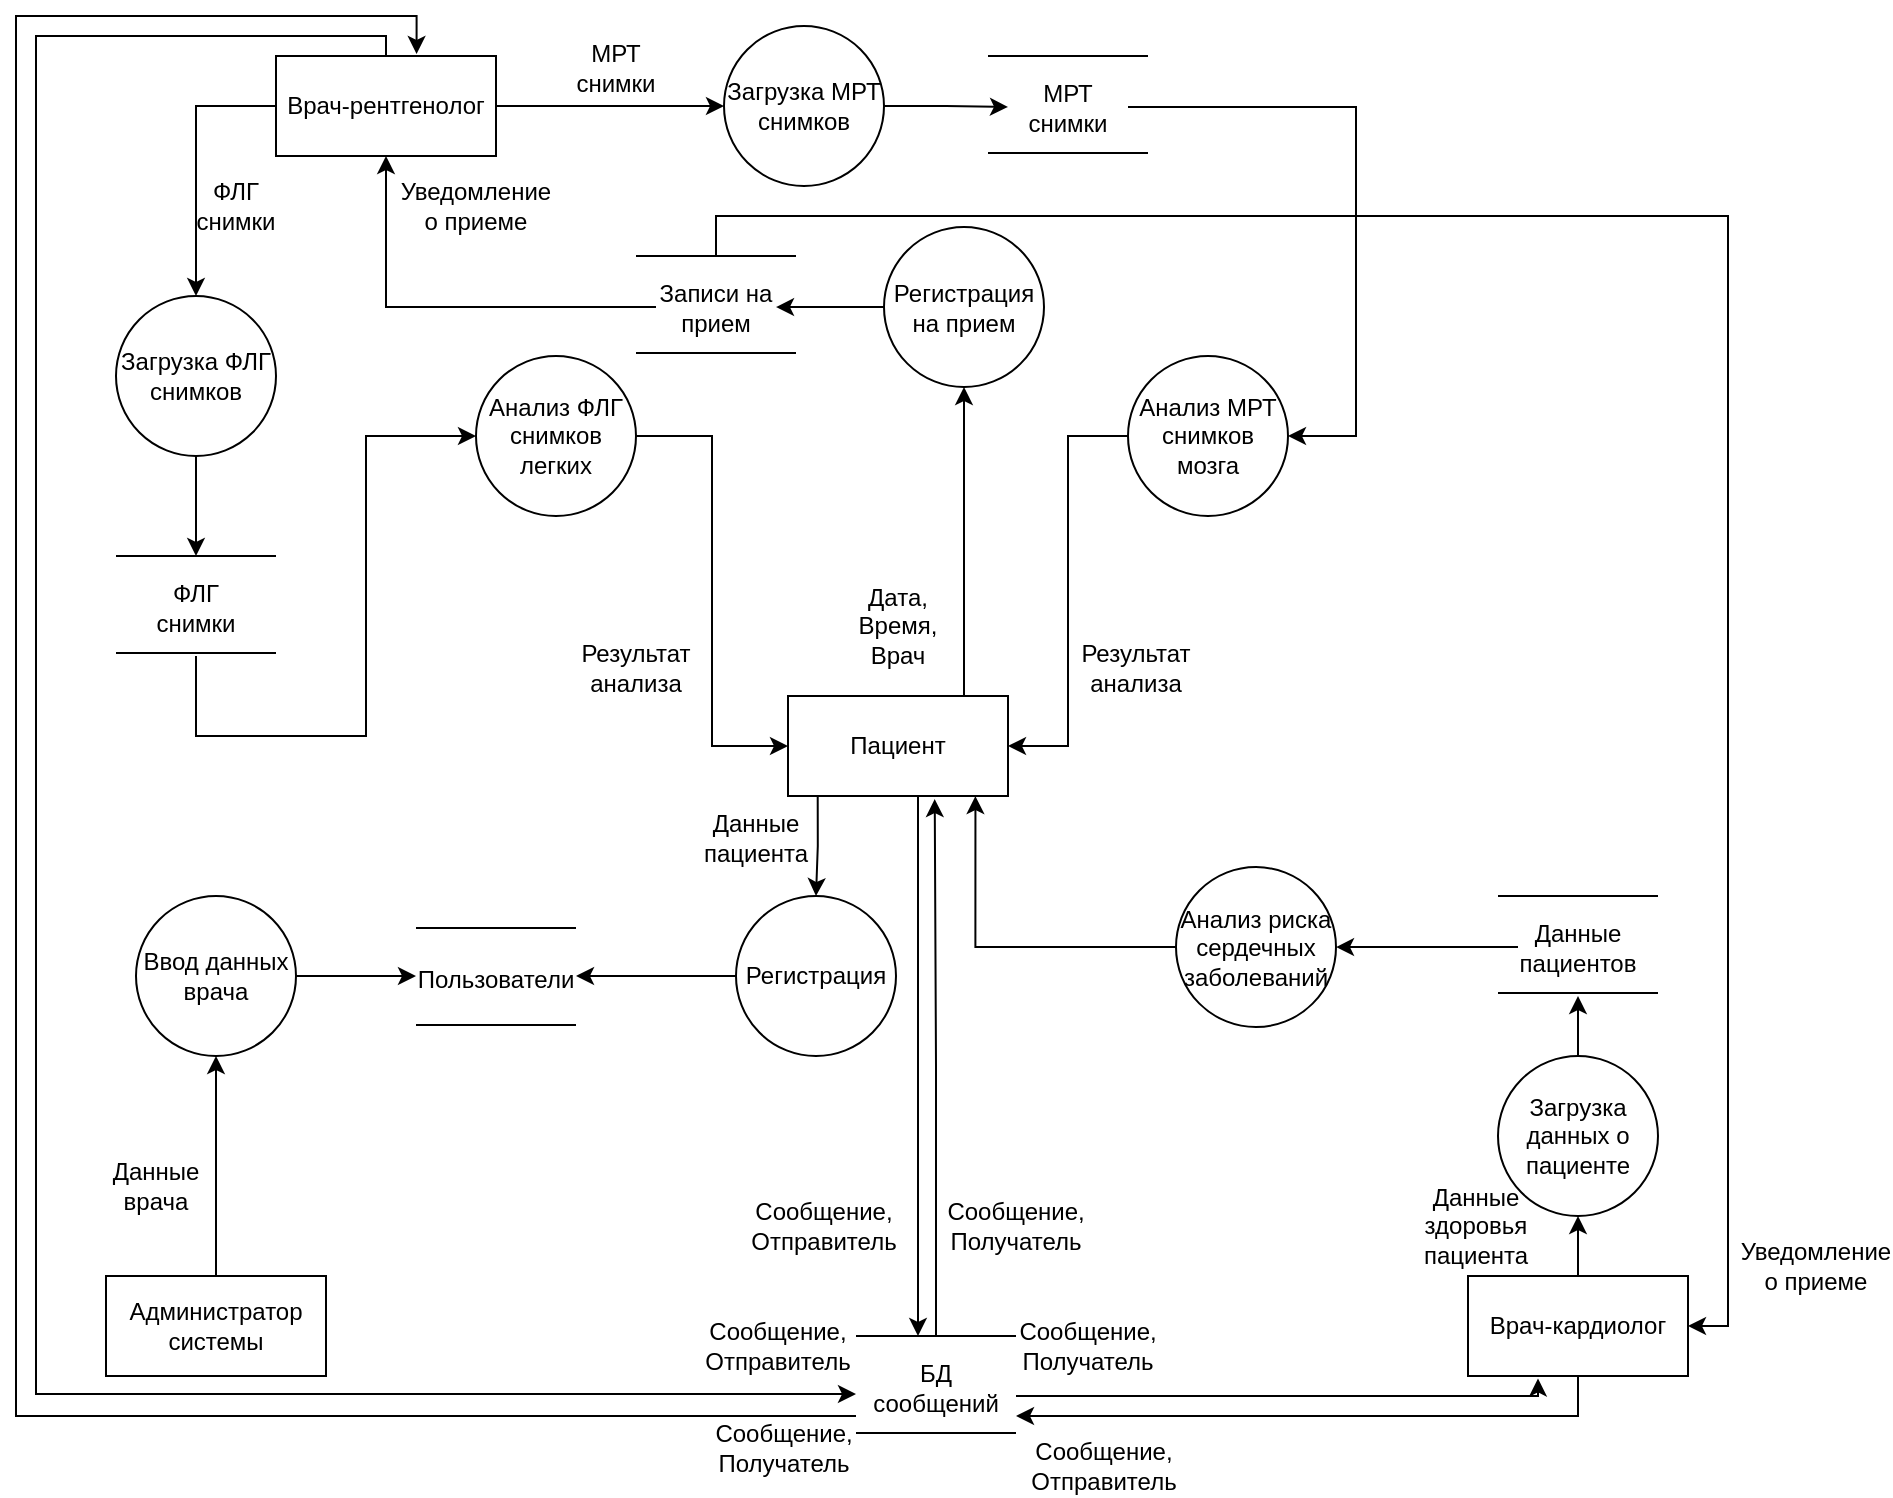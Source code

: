 <mxfile version="23.0.2" type="device">
  <diagram name="Страница — 1" id="yOlRsWtxwd_PW9bbzS2Y">
    <mxGraphModel dx="2394" dy="1172" grid="1" gridSize="10" guides="1" tooltips="1" connect="1" arrows="1" fold="1" page="1" pageScale="1" pageWidth="827" pageHeight="1169" math="0" shadow="0">
      <root>
        <mxCell id="0" />
        <mxCell id="1" parent="0" />
        <mxCell id="36dUeiA59A3MmwxQMmb6-16" style="edgeStyle=orthogonalEdgeStyle;rounded=0;orthogonalLoop=1;jettySize=auto;html=1;entryX=0.5;entryY=0;entryDx=0;entryDy=0;" parent="1" source="36dUeiA59A3MmwxQMmb6-1" target="36dUeiA59A3MmwxQMmb6-15" edge="1">
          <mxGeometry relative="1" as="geometry">
            <Array as="points">
              <mxPoint x="70" y="245" />
            </Array>
          </mxGeometry>
        </mxCell>
        <mxCell id="36dUeiA59A3MmwxQMmb6-20" style="edgeStyle=orthogonalEdgeStyle;rounded=0;orthogonalLoop=1;jettySize=auto;html=1;entryX=0;entryY=0.5;entryDx=0;entryDy=0;" parent="1" source="36dUeiA59A3MmwxQMmb6-1" target="36dUeiA59A3MmwxQMmb6-19" edge="1">
          <mxGeometry relative="1" as="geometry" />
        </mxCell>
        <mxCell id="sAbi1-FihfXt3FZRogOF-21" style="edgeStyle=orthogonalEdgeStyle;rounded=0;orthogonalLoop=1;jettySize=auto;html=1;" parent="1" source="36dUeiA59A3MmwxQMmb6-1" edge="1">
          <mxGeometry relative="1" as="geometry">
            <mxPoint x="400" y="889.032" as="targetPoint" />
            <Array as="points">
              <mxPoint x="165" y="210" />
              <mxPoint x="-10" y="210" />
              <mxPoint x="-10" y="889" />
            </Array>
          </mxGeometry>
        </mxCell>
        <mxCell id="36dUeiA59A3MmwxQMmb6-1" value="Врач-рентгенолог" style="rounded=0;whiteSpace=wrap;html=1;" parent="1" vertex="1">
          <mxGeometry x="110" y="220" width="110" height="50" as="geometry" />
        </mxCell>
        <mxCell id="36dUeiA59A3MmwxQMmb6-42" style="edgeStyle=orthogonalEdgeStyle;rounded=0;orthogonalLoop=1;jettySize=auto;html=1;entryX=0.5;entryY=1;entryDx=0;entryDy=0;" parent="1" source="36dUeiA59A3MmwxQMmb6-2" target="36dUeiA59A3MmwxQMmb6-32" edge="1">
          <mxGeometry relative="1" as="geometry" />
        </mxCell>
        <mxCell id="sAbi1-FihfXt3FZRogOF-20" style="edgeStyle=orthogonalEdgeStyle;rounded=0;orthogonalLoop=1;jettySize=auto;html=1;" parent="1" source="36dUeiA59A3MmwxQMmb6-2" edge="1">
          <mxGeometry relative="1" as="geometry">
            <mxPoint x="480" y="900" as="targetPoint" />
            <Array as="points">
              <mxPoint x="761" y="900" />
              <mxPoint x="480" y="900" />
            </Array>
          </mxGeometry>
        </mxCell>
        <mxCell id="36dUeiA59A3MmwxQMmb6-2" value="Врач-кардиолог" style="rounded=0;whiteSpace=wrap;html=1;" parent="1" vertex="1">
          <mxGeometry x="706" y="830" width="110" height="50" as="geometry" />
        </mxCell>
        <mxCell id="36dUeiA59A3MmwxQMmb6-28" style="edgeStyle=orthogonalEdgeStyle;rounded=0;orthogonalLoop=1;jettySize=auto;html=1;entryX=0;entryY=0.5;entryDx=0;entryDy=0;" parent="1" source="36dUeiA59A3MmwxQMmb6-3" target="36dUeiA59A3MmwxQMmb6-7" edge="1">
          <mxGeometry relative="1" as="geometry" />
        </mxCell>
        <mxCell id="36dUeiA59A3MmwxQMmb6-3" value="Анализ ФЛГ снимков легких" style="ellipse;whiteSpace=wrap;html=1;aspect=fixed;" parent="1" vertex="1">
          <mxGeometry x="210" y="370" width="80" height="80" as="geometry" />
        </mxCell>
        <mxCell id="36dUeiA59A3MmwxQMmb6-29" style="edgeStyle=orthogonalEdgeStyle;rounded=0;orthogonalLoop=1;jettySize=auto;html=1;entryX=1;entryY=0.5;entryDx=0;entryDy=0;" parent="1" source="36dUeiA59A3MmwxQMmb6-4" target="36dUeiA59A3MmwxQMmb6-7" edge="1">
          <mxGeometry relative="1" as="geometry" />
        </mxCell>
        <mxCell id="36dUeiA59A3MmwxQMmb6-4" value="Анализ МРТ снимков мозга" style="ellipse;whiteSpace=wrap;html=1;aspect=fixed;" parent="1" vertex="1">
          <mxGeometry x="536" y="370" width="80" height="80" as="geometry" />
        </mxCell>
        <mxCell id="36dUeiA59A3MmwxQMmb6-45" style="edgeStyle=orthogonalEdgeStyle;rounded=0;orthogonalLoop=1;jettySize=auto;html=1;entryX=0.852;entryY=1.001;entryDx=0;entryDy=0;entryPerimeter=0;" parent="1" source="36dUeiA59A3MmwxQMmb6-5" target="36dUeiA59A3MmwxQMmb6-7" edge="1">
          <mxGeometry relative="1" as="geometry">
            <Array as="points">
              <mxPoint x="460" y="666" />
            </Array>
          </mxGeometry>
        </mxCell>
        <mxCell id="36dUeiA59A3MmwxQMmb6-5" value="Анализ риска сердечных заболеваний" style="ellipse;whiteSpace=wrap;html=1;aspect=fixed;" parent="1" vertex="1">
          <mxGeometry x="560" y="625.53" width="80" height="80" as="geometry" />
        </mxCell>
        <mxCell id="36dUeiA59A3MmwxQMmb6-53" style="edgeStyle=orthogonalEdgeStyle;rounded=0;orthogonalLoop=1;jettySize=auto;html=1;entryX=0.5;entryY=0;entryDx=0;entryDy=0;exitX=0.135;exitY=0.968;exitDx=0;exitDy=0;exitPerimeter=0;" parent="1" source="36dUeiA59A3MmwxQMmb6-7" target="36dUeiA59A3MmwxQMmb6-47" edge="1">
          <mxGeometry relative="1" as="geometry" />
        </mxCell>
        <mxCell id="sAbi1-FihfXt3FZRogOF-2" style="edgeStyle=orthogonalEdgeStyle;rounded=0;orthogonalLoop=1;jettySize=auto;html=1;entryX=0.5;entryY=1;entryDx=0;entryDy=0;exitX=0.8;exitY=-0.004;exitDx=0;exitDy=0;exitPerimeter=0;" parent="1" source="36dUeiA59A3MmwxQMmb6-7" target="sAbi1-FihfXt3FZRogOF-1" edge="1">
          <mxGeometry relative="1" as="geometry" />
        </mxCell>
        <mxCell id="sAbi1-FihfXt3FZRogOF-15" style="edgeStyle=orthogonalEdgeStyle;rounded=0;orthogonalLoop=1;jettySize=auto;html=1;" parent="1" edge="1">
          <mxGeometry relative="1" as="geometry">
            <mxPoint x="431" y="860" as="targetPoint" />
            <mxPoint x="431" y="590" as="sourcePoint" />
          </mxGeometry>
        </mxCell>
        <mxCell id="36dUeiA59A3MmwxQMmb6-7" value="Пациент" style="rounded=0;whiteSpace=wrap;html=1;" parent="1" vertex="1">
          <mxGeometry x="366" y="540" width="110" height="50" as="geometry" />
        </mxCell>
        <mxCell id="36dUeiA59A3MmwxQMmb6-8" value="" style="endArrow=none;html=1;rounded=0;" parent="1" edge="1">
          <mxGeometry width="50" height="50" relative="1" as="geometry">
            <mxPoint x="30" y="470" as="sourcePoint" />
            <mxPoint x="110" y="470" as="targetPoint" />
          </mxGeometry>
        </mxCell>
        <mxCell id="36dUeiA59A3MmwxQMmb6-9" value="" style="endArrow=none;html=1;rounded=0;" parent="1" edge="1">
          <mxGeometry width="50" height="50" relative="1" as="geometry">
            <mxPoint x="30" y="518.53" as="sourcePoint" />
            <mxPoint x="110" y="518.53" as="targetPoint" />
          </mxGeometry>
        </mxCell>
        <mxCell id="36dUeiA59A3MmwxQMmb6-22" style="edgeStyle=orthogonalEdgeStyle;rounded=0;orthogonalLoop=1;jettySize=auto;html=1;entryX=0;entryY=0.5;entryDx=0;entryDy=0;" parent="1" target="36dUeiA59A3MmwxQMmb6-3" edge="1">
          <mxGeometry relative="1" as="geometry">
            <Array as="points">
              <mxPoint x="70" y="560" />
              <mxPoint x="155" y="560" />
              <mxPoint x="155" y="410" />
            </Array>
            <mxPoint x="70" y="520" as="sourcePoint" />
          </mxGeometry>
        </mxCell>
        <mxCell id="36dUeiA59A3MmwxQMmb6-11" value="ФЛГ снимки" style="text;html=1;strokeColor=none;fillColor=none;align=center;verticalAlign=middle;whiteSpace=wrap;rounded=0;" parent="1" vertex="1">
          <mxGeometry x="40" y="480.53" width="60" height="30" as="geometry" />
        </mxCell>
        <mxCell id="36dUeiA59A3MmwxQMmb6-12" value="" style="endArrow=none;html=1;rounded=0;" parent="1" edge="1">
          <mxGeometry width="50" height="50" relative="1" as="geometry">
            <mxPoint x="466" y="220" as="sourcePoint" />
            <mxPoint x="546" y="220" as="targetPoint" />
          </mxGeometry>
        </mxCell>
        <mxCell id="36dUeiA59A3MmwxQMmb6-13" value="" style="endArrow=none;html=1;rounded=0;" parent="1" edge="1">
          <mxGeometry width="50" height="50" relative="1" as="geometry">
            <mxPoint x="466" y="268.53" as="sourcePoint" />
            <mxPoint x="546" y="268.53" as="targetPoint" />
          </mxGeometry>
        </mxCell>
        <mxCell id="36dUeiA59A3MmwxQMmb6-27" style="edgeStyle=orthogonalEdgeStyle;rounded=0;orthogonalLoop=1;jettySize=auto;html=1;entryX=1;entryY=0.5;entryDx=0;entryDy=0;" parent="1" source="36dUeiA59A3MmwxQMmb6-14" target="36dUeiA59A3MmwxQMmb6-4" edge="1">
          <mxGeometry relative="1" as="geometry">
            <Array as="points">
              <mxPoint x="650" y="246" />
              <mxPoint x="650" y="410" />
            </Array>
          </mxGeometry>
        </mxCell>
        <mxCell id="36dUeiA59A3MmwxQMmb6-14" value="МРТ снимки" style="text;html=1;strokeColor=none;fillColor=none;align=center;verticalAlign=middle;whiteSpace=wrap;rounded=0;" parent="1" vertex="1">
          <mxGeometry x="476" y="230.53" width="60" height="30" as="geometry" />
        </mxCell>
        <mxCell id="36dUeiA59A3MmwxQMmb6-17" style="edgeStyle=orthogonalEdgeStyle;rounded=0;orthogonalLoop=1;jettySize=auto;html=1;" parent="1" source="36dUeiA59A3MmwxQMmb6-15" edge="1">
          <mxGeometry relative="1" as="geometry">
            <mxPoint x="70" y="470" as="targetPoint" />
          </mxGeometry>
        </mxCell>
        <mxCell id="36dUeiA59A3MmwxQMmb6-15" value="Загрузка ФЛГ снимков" style="ellipse;whiteSpace=wrap;html=1;aspect=fixed;" parent="1" vertex="1">
          <mxGeometry x="30" y="340" width="80" height="80" as="geometry" />
        </mxCell>
        <mxCell id="36dUeiA59A3MmwxQMmb6-18" value="ФЛГ снимки" style="text;html=1;strokeColor=none;fillColor=none;align=center;verticalAlign=middle;whiteSpace=wrap;rounded=0;" parent="1" vertex="1">
          <mxGeometry x="60" y="280" width="60" height="30" as="geometry" />
        </mxCell>
        <mxCell id="36dUeiA59A3MmwxQMmb6-21" style="edgeStyle=orthogonalEdgeStyle;rounded=0;orthogonalLoop=1;jettySize=auto;html=1;" parent="1" source="36dUeiA59A3MmwxQMmb6-19" target="36dUeiA59A3MmwxQMmb6-14" edge="1">
          <mxGeometry relative="1" as="geometry" />
        </mxCell>
        <mxCell id="36dUeiA59A3MmwxQMmb6-19" value="Загрузка МРТ снимков" style="ellipse;whiteSpace=wrap;html=1;aspect=fixed;" parent="1" vertex="1">
          <mxGeometry x="334" y="205" width="80" height="80" as="geometry" />
        </mxCell>
        <mxCell id="36dUeiA59A3MmwxQMmb6-24" value="Результат анализа" style="text;html=1;strokeColor=none;fillColor=none;align=center;verticalAlign=middle;whiteSpace=wrap;rounded=0;" parent="1" vertex="1">
          <mxGeometry x="260" y="510.53" width="60" height="30" as="geometry" />
        </mxCell>
        <mxCell id="36dUeiA59A3MmwxQMmb6-30" value="Результат анализа" style="text;html=1;strokeColor=none;fillColor=none;align=center;verticalAlign=middle;whiteSpace=wrap;rounded=0;" parent="1" vertex="1">
          <mxGeometry x="510" y="510.53" width="60" height="30" as="geometry" />
        </mxCell>
        <mxCell id="36dUeiA59A3MmwxQMmb6-31" value="МРТ снимки" style="text;html=1;strokeColor=none;fillColor=none;align=center;verticalAlign=middle;whiteSpace=wrap;rounded=0;" parent="1" vertex="1">
          <mxGeometry x="250" y="210.53" width="60" height="30" as="geometry" />
        </mxCell>
        <mxCell id="36dUeiA59A3MmwxQMmb6-43" style="edgeStyle=orthogonalEdgeStyle;rounded=0;orthogonalLoop=1;jettySize=auto;html=1;" parent="1" source="36dUeiA59A3MmwxQMmb6-32" edge="1">
          <mxGeometry relative="1" as="geometry">
            <mxPoint x="761" y="690" as="targetPoint" />
          </mxGeometry>
        </mxCell>
        <mxCell id="36dUeiA59A3MmwxQMmb6-32" value="Загрузка данных о пациенте" style="ellipse;whiteSpace=wrap;html=1;aspect=fixed;" parent="1" vertex="1">
          <mxGeometry x="721" y="720" width="80" height="80" as="geometry" />
        </mxCell>
        <mxCell id="36dUeiA59A3MmwxQMmb6-34" value="" style="endArrow=none;html=1;rounded=0;" parent="1" edge="1">
          <mxGeometry width="50" height="50" relative="1" as="geometry">
            <mxPoint x="721" y="640" as="sourcePoint" />
            <mxPoint x="801" y="640" as="targetPoint" />
          </mxGeometry>
        </mxCell>
        <mxCell id="36dUeiA59A3MmwxQMmb6-35" value="" style="endArrow=none;html=1;rounded=0;" parent="1" edge="1">
          <mxGeometry width="50" height="50" relative="1" as="geometry">
            <mxPoint x="721" y="688.53" as="sourcePoint" />
            <mxPoint x="801" y="688.53" as="targetPoint" />
          </mxGeometry>
        </mxCell>
        <mxCell id="36dUeiA59A3MmwxQMmb6-44" style="edgeStyle=orthogonalEdgeStyle;rounded=0;orthogonalLoop=1;jettySize=auto;html=1;entryX=1;entryY=0.5;entryDx=0;entryDy=0;" parent="1" source="36dUeiA59A3MmwxQMmb6-36" target="36dUeiA59A3MmwxQMmb6-5" edge="1">
          <mxGeometry relative="1" as="geometry" />
        </mxCell>
        <mxCell id="36dUeiA59A3MmwxQMmb6-36" value="Данные пациентов" style="text;html=1;strokeColor=none;fillColor=none;align=center;verticalAlign=middle;whiteSpace=wrap;rounded=0;" parent="1" vertex="1">
          <mxGeometry x="731" y="650.53" width="60" height="30" as="geometry" />
        </mxCell>
        <mxCell id="36dUeiA59A3MmwxQMmb6-39" value="Данные здоровья пациента" style="text;html=1;strokeColor=none;fillColor=none;align=center;verticalAlign=middle;whiteSpace=wrap;rounded=0;" parent="1" vertex="1">
          <mxGeometry x="680" y="790" width="60" height="30" as="geometry" />
        </mxCell>
        <mxCell id="36dUeiA59A3MmwxQMmb6-52" style="edgeStyle=orthogonalEdgeStyle;rounded=0;orthogonalLoop=1;jettySize=auto;html=1;entryX=0.5;entryY=1;entryDx=0;entryDy=0;" parent="1" source="36dUeiA59A3MmwxQMmb6-46" target="36dUeiA59A3MmwxQMmb6-51" edge="1">
          <mxGeometry relative="1" as="geometry" />
        </mxCell>
        <mxCell id="36dUeiA59A3MmwxQMmb6-46" value="Администратор системы" style="rounded=0;whiteSpace=wrap;html=1;" parent="1" vertex="1">
          <mxGeometry x="25" y="830" width="110" height="50" as="geometry" />
        </mxCell>
        <mxCell id="36dUeiA59A3MmwxQMmb6-54" style="edgeStyle=orthogonalEdgeStyle;rounded=0;orthogonalLoop=1;jettySize=auto;html=1;" parent="1" source="36dUeiA59A3MmwxQMmb6-47" edge="1">
          <mxGeometry relative="1" as="geometry">
            <mxPoint x="260" y="680" as="targetPoint" />
          </mxGeometry>
        </mxCell>
        <mxCell id="36dUeiA59A3MmwxQMmb6-47" value="Регистрация" style="ellipse;whiteSpace=wrap;html=1;aspect=fixed;" parent="1" vertex="1">
          <mxGeometry x="340" y="640" width="80" height="80" as="geometry" />
        </mxCell>
        <mxCell id="36dUeiA59A3MmwxQMmb6-48" value="" style="endArrow=none;html=1;rounded=0;" parent="1" edge="1">
          <mxGeometry width="50" height="50" relative="1" as="geometry">
            <mxPoint x="180" y="656" as="sourcePoint" />
            <mxPoint x="260" y="656" as="targetPoint" />
          </mxGeometry>
        </mxCell>
        <mxCell id="36dUeiA59A3MmwxQMmb6-49" value="" style="endArrow=none;html=1;rounded=0;" parent="1" edge="1">
          <mxGeometry width="50" height="50" relative="1" as="geometry">
            <mxPoint x="180" y="704.53" as="sourcePoint" />
            <mxPoint x="260" y="704.53" as="targetPoint" />
          </mxGeometry>
        </mxCell>
        <mxCell id="36dUeiA59A3MmwxQMmb6-50" value="Пользователи" style="text;html=1;strokeColor=none;fillColor=none;align=center;verticalAlign=middle;whiteSpace=wrap;rounded=0;" parent="1" vertex="1">
          <mxGeometry x="190" y="666.53" width="60" height="30" as="geometry" />
        </mxCell>
        <mxCell id="36dUeiA59A3MmwxQMmb6-55" style="edgeStyle=orthogonalEdgeStyle;rounded=0;orthogonalLoop=1;jettySize=auto;html=1;" parent="1" source="36dUeiA59A3MmwxQMmb6-51" edge="1">
          <mxGeometry relative="1" as="geometry">
            <mxPoint x="180" y="680" as="targetPoint" />
          </mxGeometry>
        </mxCell>
        <mxCell id="36dUeiA59A3MmwxQMmb6-51" value="Ввод данных врача" style="ellipse;whiteSpace=wrap;html=1;aspect=fixed;" parent="1" vertex="1">
          <mxGeometry x="40" y="640" width="80" height="80" as="geometry" />
        </mxCell>
        <mxCell id="36dUeiA59A3MmwxQMmb6-56" value="Данные врача" style="text;html=1;strokeColor=none;fillColor=none;align=center;verticalAlign=middle;whiteSpace=wrap;rounded=0;" parent="1" vertex="1">
          <mxGeometry x="20" y="770" width="60" height="30" as="geometry" />
        </mxCell>
        <mxCell id="36dUeiA59A3MmwxQMmb6-57" value="Данные пациента" style="text;html=1;strokeColor=none;fillColor=none;align=center;verticalAlign=middle;whiteSpace=wrap;rounded=0;" parent="1" vertex="1">
          <mxGeometry x="320" y="595.53" width="60" height="30" as="geometry" />
        </mxCell>
        <mxCell id="sAbi1-FihfXt3FZRogOF-7" style="edgeStyle=orthogonalEdgeStyle;rounded=0;orthogonalLoop=1;jettySize=auto;html=1;entryX=1;entryY=0.5;entryDx=0;entryDy=0;" parent="1" source="sAbi1-FihfXt3FZRogOF-1" target="sAbi1-FihfXt3FZRogOF-6" edge="1">
          <mxGeometry relative="1" as="geometry" />
        </mxCell>
        <mxCell id="sAbi1-FihfXt3FZRogOF-1" value="Регистрация на прием" style="ellipse;whiteSpace=wrap;html=1;aspect=fixed;" parent="1" vertex="1">
          <mxGeometry x="414" y="305.53" width="80" height="80" as="geometry" />
        </mxCell>
        <mxCell id="sAbi1-FihfXt3FZRogOF-3" value="Дата,&lt;br&gt;Время,&lt;br&gt;Врач" style="text;html=1;strokeColor=none;fillColor=none;align=center;verticalAlign=middle;whiteSpace=wrap;rounded=0;" parent="1" vertex="1">
          <mxGeometry x="391" y="490" width="60" height="30" as="geometry" />
        </mxCell>
        <mxCell id="sAbi1-FihfXt3FZRogOF-4" value="" style="endArrow=none;html=1;rounded=0;" parent="1" edge="1">
          <mxGeometry width="50" height="50" relative="1" as="geometry">
            <mxPoint x="290" y="320" as="sourcePoint" />
            <mxPoint x="370" y="320" as="targetPoint" />
          </mxGeometry>
        </mxCell>
        <mxCell id="sAbi1-FihfXt3FZRogOF-5" value="" style="endArrow=none;html=1;rounded=0;" parent="1" edge="1">
          <mxGeometry width="50" height="50" relative="1" as="geometry">
            <mxPoint x="290" y="368.53" as="sourcePoint" />
            <mxPoint x="370" y="368.53" as="targetPoint" />
          </mxGeometry>
        </mxCell>
        <mxCell id="sAbi1-FihfXt3FZRogOF-8" style="edgeStyle=orthogonalEdgeStyle;rounded=0;orthogonalLoop=1;jettySize=auto;html=1;entryX=0.5;entryY=1;entryDx=0;entryDy=0;" parent="1" source="sAbi1-FihfXt3FZRogOF-6" target="36dUeiA59A3MmwxQMmb6-1" edge="1">
          <mxGeometry relative="1" as="geometry" />
        </mxCell>
        <mxCell id="sAbi1-FihfXt3FZRogOF-9" style="edgeStyle=orthogonalEdgeStyle;rounded=0;orthogonalLoop=1;jettySize=auto;html=1;entryX=1;entryY=0.5;entryDx=0;entryDy=0;" parent="1" target="36dUeiA59A3MmwxQMmb6-2" edge="1">
          <mxGeometry relative="1" as="geometry">
            <mxPoint x="330" y="320" as="sourcePoint" />
            <Array as="points">
              <mxPoint x="330" y="300" />
              <mxPoint x="836" y="300" />
              <mxPoint x="836" y="855" />
            </Array>
          </mxGeometry>
        </mxCell>
        <mxCell id="sAbi1-FihfXt3FZRogOF-6" value="Записи на прием" style="text;html=1;strokeColor=none;fillColor=none;align=center;verticalAlign=middle;whiteSpace=wrap;rounded=0;" parent="1" vertex="1">
          <mxGeometry x="300" y="330.53" width="60" height="30" as="geometry" />
        </mxCell>
        <mxCell id="sAbi1-FihfXt3FZRogOF-10" value="Уведомление о приеме" style="text;html=1;strokeColor=none;fillColor=none;align=center;verticalAlign=middle;whiteSpace=wrap;rounded=0;" parent="1" vertex="1">
          <mxGeometry x="180" y="280" width="60" height="30" as="geometry" />
        </mxCell>
        <mxCell id="sAbi1-FihfXt3FZRogOF-11" value="Уведомление о приеме" style="text;html=1;strokeColor=none;fillColor=none;align=center;verticalAlign=middle;whiteSpace=wrap;rounded=0;" parent="1" vertex="1">
          <mxGeometry x="850" y="810" width="60" height="30" as="geometry" />
        </mxCell>
        <mxCell id="sAbi1-FihfXt3FZRogOF-12" value="" style="endArrow=none;html=1;rounded=0;" parent="1" edge="1">
          <mxGeometry width="50" height="50" relative="1" as="geometry">
            <mxPoint x="400" y="860" as="sourcePoint" />
            <mxPoint x="480" y="860" as="targetPoint" />
          </mxGeometry>
        </mxCell>
        <mxCell id="sAbi1-FihfXt3FZRogOF-13" value="" style="endArrow=none;html=1;rounded=0;" parent="1" edge="1">
          <mxGeometry width="50" height="50" relative="1" as="geometry">
            <mxPoint x="400" y="908.53" as="sourcePoint" />
            <mxPoint x="480" y="908.53" as="targetPoint" />
          </mxGeometry>
        </mxCell>
        <mxCell id="sAbi1-FihfXt3FZRogOF-19" style="edgeStyle=orthogonalEdgeStyle;rounded=0;orthogonalLoop=1;jettySize=auto;html=1;entryX=0.314;entryY=1.023;entryDx=0;entryDy=0;entryPerimeter=0;" parent="1" target="36dUeiA59A3MmwxQMmb6-2" edge="1">
          <mxGeometry relative="1" as="geometry">
            <mxPoint x="480" y="890" as="sourcePoint" />
            <Array as="points">
              <mxPoint x="480" y="890" />
              <mxPoint x="741" y="890" />
              <mxPoint x="741" y="881" />
            </Array>
          </mxGeometry>
        </mxCell>
        <mxCell id="sAbi1-FihfXt3FZRogOF-14" value="БД сообщений" style="text;html=1;strokeColor=none;fillColor=none;align=center;verticalAlign=middle;whiteSpace=wrap;rounded=0;" parent="1" vertex="1">
          <mxGeometry x="410" y="870.53" width="60" height="30" as="geometry" />
        </mxCell>
        <mxCell id="sAbi1-FihfXt3FZRogOF-16" style="edgeStyle=orthogonalEdgeStyle;rounded=0;orthogonalLoop=1;jettySize=auto;html=1;entryX=0.667;entryY=1.031;entryDx=0;entryDy=0;entryPerimeter=0;" parent="1" target="36dUeiA59A3MmwxQMmb6-7" edge="1">
          <mxGeometry relative="1" as="geometry">
            <mxPoint x="440" y="860" as="sourcePoint" />
            <Array as="points">
              <mxPoint x="440" y="725" />
              <mxPoint x="439" y="725" />
            </Array>
          </mxGeometry>
        </mxCell>
        <mxCell id="sAbi1-FihfXt3FZRogOF-17" value="Сообщение,&lt;br&gt;Получатель" style="text;html=1;strokeColor=none;fillColor=none;align=center;verticalAlign=middle;whiteSpace=wrap;rounded=0;" parent="1" vertex="1">
          <mxGeometry x="450" y="790" width="60" height="30" as="geometry" />
        </mxCell>
        <mxCell id="sAbi1-FihfXt3FZRogOF-18" value="Сообщение,&lt;br&gt;Отправитель" style="text;html=1;strokeColor=none;fillColor=none;align=center;verticalAlign=middle;whiteSpace=wrap;rounded=0;" parent="1" vertex="1">
          <mxGeometry x="354" y="790" width="60" height="30" as="geometry" />
        </mxCell>
        <mxCell id="sAbi1-FihfXt3FZRogOF-22" style="edgeStyle=orthogonalEdgeStyle;rounded=0;orthogonalLoop=1;jettySize=auto;html=1;entryX=0.639;entryY=-0.02;entryDx=0;entryDy=0;entryPerimeter=0;" parent="1" target="36dUeiA59A3MmwxQMmb6-1" edge="1">
          <mxGeometry relative="1" as="geometry">
            <mxPoint x="400" y="900" as="sourcePoint" />
            <Array as="points">
              <mxPoint x="-20" y="900" />
              <mxPoint x="-20" y="200" />
              <mxPoint x="180" y="200" />
            </Array>
          </mxGeometry>
        </mxCell>
        <mxCell id="sAbi1-FihfXt3FZRogOF-23" value="Сообщение,&lt;br&gt;Отправитель" style="text;html=1;strokeColor=none;fillColor=none;align=center;verticalAlign=middle;whiteSpace=wrap;rounded=0;" parent="1" vertex="1">
          <mxGeometry x="331" y="850" width="60" height="30" as="geometry" />
        </mxCell>
        <mxCell id="sAbi1-FihfXt3FZRogOF-24" value="Сообщение,&lt;br&gt;Получатель" style="text;html=1;strokeColor=none;fillColor=none;align=center;verticalAlign=middle;whiteSpace=wrap;rounded=0;" parent="1" vertex="1">
          <mxGeometry x="334" y="900.53" width="60" height="30" as="geometry" />
        </mxCell>
        <mxCell id="sAbi1-FihfXt3FZRogOF-25" value="Сообщение,&lt;br&gt;Отправитель" style="text;html=1;strokeColor=none;fillColor=none;align=center;verticalAlign=middle;whiteSpace=wrap;rounded=0;" parent="1" vertex="1">
          <mxGeometry x="494" y="910" width="60" height="30" as="geometry" />
        </mxCell>
        <mxCell id="sAbi1-FihfXt3FZRogOF-26" value="Сообщение,&lt;br&gt;Получатель" style="text;html=1;strokeColor=none;fillColor=none;align=center;verticalAlign=middle;whiteSpace=wrap;rounded=0;" parent="1" vertex="1">
          <mxGeometry x="486" y="850" width="60" height="30" as="geometry" />
        </mxCell>
      </root>
    </mxGraphModel>
  </diagram>
</mxfile>
